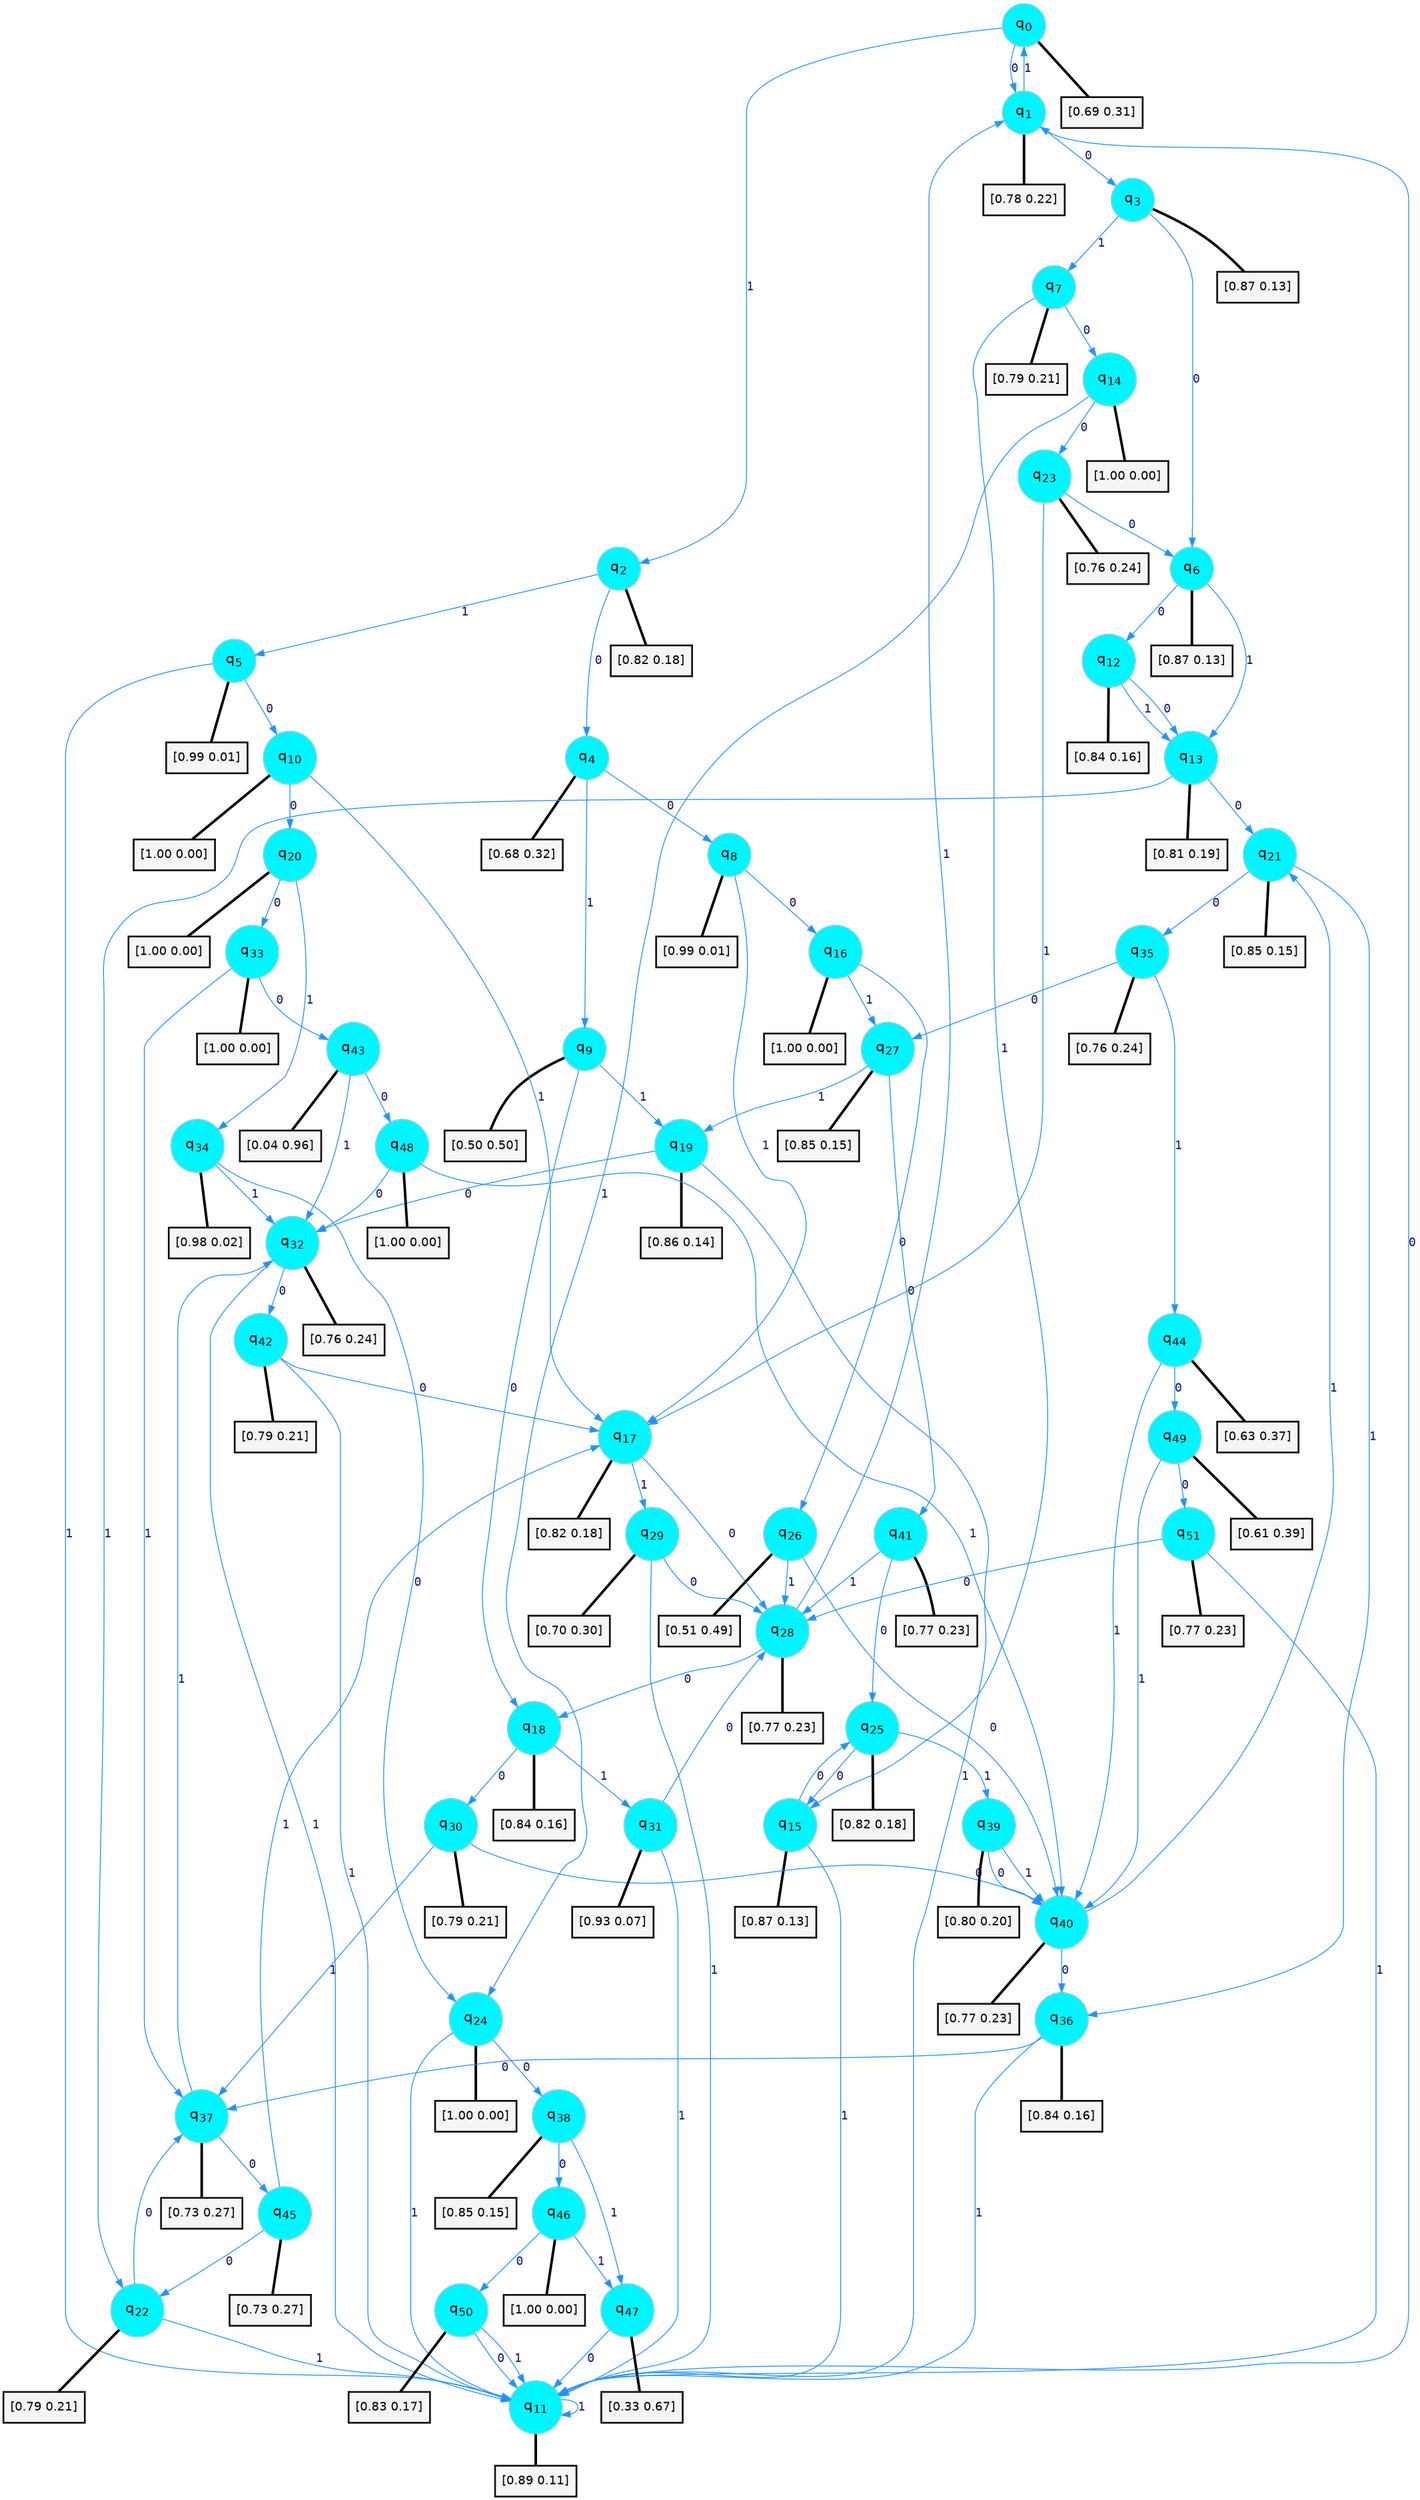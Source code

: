 digraph G {
graph [
bgcolor=transparent, dpi=300, rankdir=TD, size="40,25"];
node [
color=gray, fillcolor=turquoise1, fontcolor=black, fontname=Helvetica, fontsize=16, fontweight=bold, shape=circle, style=filled];
edge [
arrowsize=1, color=dodgerblue1, fontcolor=midnightblue, fontname=courier, fontweight=bold, penwidth=1, style=solid, weight=20];
0[label=<q<SUB>0</SUB>>];
1[label=<q<SUB>1</SUB>>];
2[label=<q<SUB>2</SUB>>];
3[label=<q<SUB>3</SUB>>];
4[label=<q<SUB>4</SUB>>];
5[label=<q<SUB>5</SUB>>];
6[label=<q<SUB>6</SUB>>];
7[label=<q<SUB>7</SUB>>];
8[label=<q<SUB>8</SUB>>];
9[label=<q<SUB>9</SUB>>];
10[label=<q<SUB>10</SUB>>];
11[label=<q<SUB>11</SUB>>];
12[label=<q<SUB>12</SUB>>];
13[label=<q<SUB>13</SUB>>];
14[label=<q<SUB>14</SUB>>];
15[label=<q<SUB>15</SUB>>];
16[label=<q<SUB>16</SUB>>];
17[label=<q<SUB>17</SUB>>];
18[label=<q<SUB>18</SUB>>];
19[label=<q<SUB>19</SUB>>];
20[label=<q<SUB>20</SUB>>];
21[label=<q<SUB>21</SUB>>];
22[label=<q<SUB>22</SUB>>];
23[label=<q<SUB>23</SUB>>];
24[label=<q<SUB>24</SUB>>];
25[label=<q<SUB>25</SUB>>];
26[label=<q<SUB>26</SUB>>];
27[label=<q<SUB>27</SUB>>];
28[label=<q<SUB>28</SUB>>];
29[label=<q<SUB>29</SUB>>];
30[label=<q<SUB>30</SUB>>];
31[label=<q<SUB>31</SUB>>];
32[label=<q<SUB>32</SUB>>];
33[label=<q<SUB>33</SUB>>];
34[label=<q<SUB>34</SUB>>];
35[label=<q<SUB>35</SUB>>];
36[label=<q<SUB>36</SUB>>];
37[label=<q<SUB>37</SUB>>];
38[label=<q<SUB>38</SUB>>];
39[label=<q<SUB>39</SUB>>];
40[label=<q<SUB>40</SUB>>];
41[label=<q<SUB>41</SUB>>];
42[label=<q<SUB>42</SUB>>];
43[label=<q<SUB>43</SUB>>];
44[label=<q<SUB>44</SUB>>];
45[label=<q<SUB>45</SUB>>];
46[label=<q<SUB>46</SUB>>];
47[label=<q<SUB>47</SUB>>];
48[label=<q<SUB>48</SUB>>];
49[label=<q<SUB>49</SUB>>];
50[label=<q<SUB>50</SUB>>];
51[label=<q<SUB>51</SUB>>];
52[label="[0.69 0.31]", shape=box,fontcolor=black, fontname=Helvetica, fontsize=14, penwidth=2, fillcolor=whitesmoke,color=black];
53[label="[0.78 0.22]", shape=box,fontcolor=black, fontname=Helvetica, fontsize=14, penwidth=2, fillcolor=whitesmoke,color=black];
54[label="[0.82 0.18]", shape=box,fontcolor=black, fontname=Helvetica, fontsize=14, penwidth=2, fillcolor=whitesmoke,color=black];
55[label="[0.87 0.13]", shape=box,fontcolor=black, fontname=Helvetica, fontsize=14, penwidth=2, fillcolor=whitesmoke,color=black];
56[label="[0.68 0.32]", shape=box,fontcolor=black, fontname=Helvetica, fontsize=14, penwidth=2, fillcolor=whitesmoke,color=black];
57[label="[0.99 0.01]", shape=box,fontcolor=black, fontname=Helvetica, fontsize=14, penwidth=2, fillcolor=whitesmoke,color=black];
58[label="[0.87 0.13]", shape=box,fontcolor=black, fontname=Helvetica, fontsize=14, penwidth=2, fillcolor=whitesmoke,color=black];
59[label="[0.79 0.21]", shape=box,fontcolor=black, fontname=Helvetica, fontsize=14, penwidth=2, fillcolor=whitesmoke,color=black];
60[label="[0.99 0.01]", shape=box,fontcolor=black, fontname=Helvetica, fontsize=14, penwidth=2, fillcolor=whitesmoke,color=black];
61[label="[0.50 0.50]", shape=box,fontcolor=black, fontname=Helvetica, fontsize=14, penwidth=2, fillcolor=whitesmoke,color=black];
62[label="[1.00 0.00]", shape=box,fontcolor=black, fontname=Helvetica, fontsize=14, penwidth=2, fillcolor=whitesmoke,color=black];
63[label="[0.89 0.11]", shape=box,fontcolor=black, fontname=Helvetica, fontsize=14, penwidth=2, fillcolor=whitesmoke,color=black];
64[label="[0.84 0.16]", shape=box,fontcolor=black, fontname=Helvetica, fontsize=14, penwidth=2, fillcolor=whitesmoke,color=black];
65[label="[0.81 0.19]", shape=box,fontcolor=black, fontname=Helvetica, fontsize=14, penwidth=2, fillcolor=whitesmoke,color=black];
66[label="[1.00 0.00]", shape=box,fontcolor=black, fontname=Helvetica, fontsize=14, penwidth=2, fillcolor=whitesmoke,color=black];
67[label="[0.87 0.13]", shape=box,fontcolor=black, fontname=Helvetica, fontsize=14, penwidth=2, fillcolor=whitesmoke,color=black];
68[label="[1.00 0.00]", shape=box,fontcolor=black, fontname=Helvetica, fontsize=14, penwidth=2, fillcolor=whitesmoke,color=black];
69[label="[0.82 0.18]", shape=box,fontcolor=black, fontname=Helvetica, fontsize=14, penwidth=2, fillcolor=whitesmoke,color=black];
70[label="[0.84 0.16]", shape=box,fontcolor=black, fontname=Helvetica, fontsize=14, penwidth=2, fillcolor=whitesmoke,color=black];
71[label="[0.86 0.14]", shape=box,fontcolor=black, fontname=Helvetica, fontsize=14, penwidth=2, fillcolor=whitesmoke,color=black];
72[label="[1.00 0.00]", shape=box,fontcolor=black, fontname=Helvetica, fontsize=14, penwidth=2, fillcolor=whitesmoke,color=black];
73[label="[0.85 0.15]", shape=box,fontcolor=black, fontname=Helvetica, fontsize=14, penwidth=2, fillcolor=whitesmoke,color=black];
74[label="[0.79 0.21]", shape=box,fontcolor=black, fontname=Helvetica, fontsize=14, penwidth=2, fillcolor=whitesmoke,color=black];
75[label="[0.76 0.24]", shape=box,fontcolor=black, fontname=Helvetica, fontsize=14, penwidth=2, fillcolor=whitesmoke,color=black];
76[label="[1.00 0.00]", shape=box,fontcolor=black, fontname=Helvetica, fontsize=14, penwidth=2, fillcolor=whitesmoke,color=black];
77[label="[0.82 0.18]", shape=box,fontcolor=black, fontname=Helvetica, fontsize=14, penwidth=2, fillcolor=whitesmoke,color=black];
78[label="[0.51 0.49]", shape=box,fontcolor=black, fontname=Helvetica, fontsize=14, penwidth=2, fillcolor=whitesmoke,color=black];
79[label="[0.85 0.15]", shape=box,fontcolor=black, fontname=Helvetica, fontsize=14, penwidth=2, fillcolor=whitesmoke,color=black];
80[label="[0.77 0.23]", shape=box,fontcolor=black, fontname=Helvetica, fontsize=14, penwidth=2, fillcolor=whitesmoke,color=black];
81[label="[0.70 0.30]", shape=box,fontcolor=black, fontname=Helvetica, fontsize=14, penwidth=2, fillcolor=whitesmoke,color=black];
82[label="[0.79 0.21]", shape=box,fontcolor=black, fontname=Helvetica, fontsize=14, penwidth=2, fillcolor=whitesmoke,color=black];
83[label="[0.93 0.07]", shape=box,fontcolor=black, fontname=Helvetica, fontsize=14, penwidth=2, fillcolor=whitesmoke,color=black];
84[label="[0.76 0.24]", shape=box,fontcolor=black, fontname=Helvetica, fontsize=14, penwidth=2, fillcolor=whitesmoke,color=black];
85[label="[1.00 0.00]", shape=box,fontcolor=black, fontname=Helvetica, fontsize=14, penwidth=2, fillcolor=whitesmoke,color=black];
86[label="[0.98 0.02]", shape=box,fontcolor=black, fontname=Helvetica, fontsize=14, penwidth=2, fillcolor=whitesmoke,color=black];
87[label="[0.76 0.24]", shape=box,fontcolor=black, fontname=Helvetica, fontsize=14, penwidth=2, fillcolor=whitesmoke,color=black];
88[label="[0.84 0.16]", shape=box,fontcolor=black, fontname=Helvetica, fontsize=14, penwidth=2, fillcolor=whitesmoke,color=black];
89[label="[0.73 0.27]", shape=box,fontcolor=black, fontname=Helvetica, fontsize=14, penwidth=2, fillcolor=whitesmoke,color=black];
90[label="[0.85 0.15]", shape=box,fontcolor=black, fontname=Helvetica, fontsize=14, penwidth=2, fillcolor=whitesmoke,color=black];
91[label="[0.80 0.20]", shape=box,fontcolor=black, fontname=Helvetica, fontsize=14, penwidth=2, fillcolor=whitesmoke,color=black];
92[label="[0.77 0.23]", shape=box,fontcolor=black, fontname=Helvetica, fontsize=14, penwidth=2, fillcolor=whitesmoke,color=black];
93[label="[0.77 0.23]", shape=box,fontcolor=black, fontname=Helvetica, fontsize=14, penwidth=2, fillcolor=whitesmoke,color=black];
94[label="[0.79 0.21]", shape=box,fontcolor=black, fontname=Helvetica, fontsize=14, penwidth=2, fillcolor=whitesmoke,color=black];
95[label="[0.04 0.96]", shape=box,fontcolor=black, fontname=Helvetica, fontsize=14, penwidth=2, fillcolor=whitesmoke,color=black];
96[label="[0.63 0.37]", shape=box,fontcolor=black, fontname=Helvetica, fontsize=14, penwidth=2, fillcolor=whitesmoke,color=black];
97[label="[0.73 0.27]", shape=box,fontcolor=black, fontname=Helvetica, fontsize=14, penwidth=2, fillcolor=whitesmoke,color=black];
98[label="[1.00 0.00]", shape=box,fontcolor=black, fontname=Helvetica, fontsize=14, penwidth=2, fillcolor=whitesmoke,color=black];
99[label="[0.33 0.67]", shape=box,fontcolor=black, fontname=Helvetica, fontsize=14, penwidth=2, fillcolor=whitesmoke,color=black];
100[label="[1.00 0.00]", shape=box,fontcolor=black, fontname=Helvetica, fontsize=14, penwidth=2, fillcolor=whitesmoke,color=black];
101[label="[0.61 0.39]", shape=box,fontcolor=black, fontname=Helvetica, fontsize=14, penwidth=2, fillcolor=whitesmoke,color=black];
102[label="[0.83 0.17]", shape=box,fontcolor=black, fontname=Helvetica, fontsize=14, penwidth=2, fillcolor=whitesmoke,color=black];
103[label="[0.77 0.23]", shape=box,fontcolor=black, fontname=Helvetica, fontsize=14, penwidth=2, fillcolor=whitesmoke,color=black];
0->1 [label=0];
0->2 [label=1];
0->52 [arrowhead=none, penwidth=3,color=black];
1->3 [label=0];
1->0 [label=1];
1->53 [arrowhead=none, penwidth=3,color=black];
2->4 [label=0];
2->5 [label=1];
2->54 [arrowhead=none, penwidth=3,color=black];
3->6 [label=0];
3->7 [label=1];
3->55 [arrowhead=none, penwidth=3,color=black];
4->8 [label=0];
4->9 [label=1];
4->56 [arrowhead=none, penwidth=3,color=black];
5->10 [label=0];
5->11 [label=1];
5->57 [arrowhead=none, penwidth=3,color=black];
6->12 [label=0];
6->13 [label=1];
6->58 [arrowhead=none, penwidth=3,color=black];
7->14 [label=0];
7->15 [label=1];
7->59 [arrowhead=none, penwidth=3,color=black];
8->16 [label=0];
8->17 [label=1];
8->60 [arrowhead=none, penwidth=3,color=black];
9->18 [label=0];
9->19 [label=1];
9->61 [arrowhead=none, penwidth=3,color=black];
10->20 [label=0];
10->17 [label=1];
10->62 [arrowhead=none, penwidth=3,color=black];
11->1 [label=0];
11->11 [label=1];
11->63 [arrowhead=none, penwidth=3,color=black];
12->13 [label=0];
12->13 [label=1];
12->64 [arrowhead=none, penwidth=3,color=black];
13->21 [label=0];
13->22 [label=1];
13->65 [arrowhead=none, penwidth=3,color=black];
14->23 [label=0];
14->24 [label=1];
14->66 [arrowhead=none, penwidth=3,color=black];
15->25 [label=0];
15->11 [label=1];
15->67 [arrowhead=none, penwidth=3,color=black];
16->26 [label=0];
16->27 [label=1];
16->68 [arrowhead=none, penwidth=3,color=black];
17->28 [label=0];
17->29 [label=1];
17->69 [arrowhead=none, penwidth=3,color=black];
18->30 [label=0];
18->31 [label=1];
18->70 [arrowhead=none, penwidth=3,color=black];
19->32 [label=0];
19->11 [label=1];
19->71 [arrowhead=none, penwidth=3,color=black];
20->33 [label=0];
20->34 [label=1];
20->72 [arrowhead=none, penwidth=3,color=black];
21->35 [label=0];
21->36 [label=1];
21->73 [arrowhead=none, penwidth=3,color=black];
22->37 [label=0];
22->11 [label=1];
22->74 [arrowhead=none, penwidth=3,color=black];
23->6 [label=0];
23->17 [label=1];
23->75 [arrowhead=none, penwidth=3,color=black];
24->38 [label=0];
24->11 [label=1];
24->76 [arrowhead=none, penwidth=3,color=black];
25->15 [label=0];
25->39 [label=1];
25->77 [arrowhead=none, penwidth=3,color=black];
26->40 [label=0];
26->28 [label=1];
26->78 [arrowhead=none, penwidth=3,color=black];
27->41 [label=0];
27->19 [label=1];
27->79 [arrowhead=none, penwidth=3,color=black];
28->18 [label=0];
28->1 [label=1];
28->80 [arrowhead=none, penwidth=3,color=black];
29->28 [label=0];
29->11 [label=1];
29->81 [arrowhead=none, penwidth=3,color=black];
30->40 [label=0];
30->37 [label=1];
30->82 [arrowhead=none, penwidth=3,color=black];
31->28 [label=0];
31->11 [label=1];
31->83 [arrowhead=none, penwidth=3,color=black];
32->42 [label=0];
32->11 [label=1];
32->84 [arrowhead=none, penwidth=3,color=black];
33->43 [label=0];
33->37 [label=1];
33->85 [arrowhead=none, penwidth=3,color=black];
34->24 [label=0];
34->32 [label=1];
34->86 [arrowhead=none, penwidth=3,color=black];
35->27 [label=0];
35->44 [label=1];
35->87 [arrowhead=none, penwidth=3,color=black];
36->37 [label=0];
36->11 [label=1];
36->88 [arrowhead=none, penwidth=3,color=black];
37->45 [label=0];
37->32 [label=1];
37->89 [arrowhead=none, penwidth=3,color=black];
38->46 [label=0];
38->47 [label=1];
38->90 [arrowhead=none, penwidth=3,color=black];
39->40 [label=0];
39->40 [label=1];
39->91 [arrowhead=none, penwidth=3,color=black];
40->36 [label=0];
40->21 [label=1];
40->92 [arrowhead=none, penwidth=3,color=black];
41->25 [label=0];
41->28 [label=1];
41->93 [arrowhead=none, penwidth=3,color=black];
42->17 [label=0];
42->11 [label=1];
42->94 [arrowhead=none, penwidth=3,color=black];
43->48 [label=0];
43->32 [label=1];
43->95 [arrowhead=none, penwidth=3,color=black];
44->49 [label=0];
44->40 [label=1];
44->96 [arrowhead=none, penwidth=3,color=black];
45->22 [label=0];
45->17 [label=1];
45->97 [arrowhead=none, penwidth=3,color=black];
46->50 [label=0];
46->47 [label=1];
46->98 [arrowhead=none, penwidth=3,color=black];
47->11 [label=0];
47->99 [arrowhead=none, penwidth=3,color=black];
48->32 [label=0];
48->40 [label=1];
48->100 [arrowhead=none, penwidth=3,color=black];
49->51 [label=0];
49->40 [label=1];
49->101 [arrowhead=none, penwidth=3,color=black];
50->11 [label=0];
50->11 [label=1];
50->102 [arrowhead=none, penwidth=3,color=black];
51->28 [label=0];
51->11 [label=1];
51->103 [arrowhead=none, penwidth=3,color=black];
}
